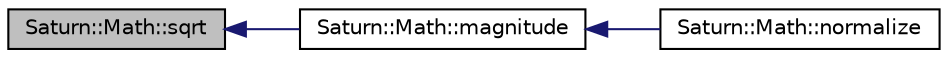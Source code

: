 digraph "Saturn::Math::sqrt"
{
  edge [fontname="Helvetica",fontsize="10",labelfontname="Helvetica",labelfontsize="10"];
  node [fontname="Helvetica",fontsize="10",shape=record];
  rankdir="LR";
  Node80 [label="Saturn::Math::sqrt",height=0.2,width=0.4,color="black", fillcolor="grey75", style="filled", fontcolor="black"];
  Node80 -> Node81 [dir="back",color="midnightblue",fontsize="10",style="solid",fontname="Helvetica"];
  Node81 [label="Saturn::Math::magnitude",height=0.2,width=0.4,color="black", fillcolor="white", style="filled",URL="$namespace_saturn_1_1_math.html#a49cbe141235991de0c3f8a2988f90304"];
  Node81 -> Node82 [dir="back",color="midnightblue",fontsize="10",style="solid",fontname="Helvetica"];
  Node82 [label="Saturn::Math::normalize",height=0.2,width=0.4,color="black", fillcolor="white", style="filled",URL="$namespace_saturn_1_1_math.html#aad3d1a0d501e45450f653fe277b675ae"];
}
